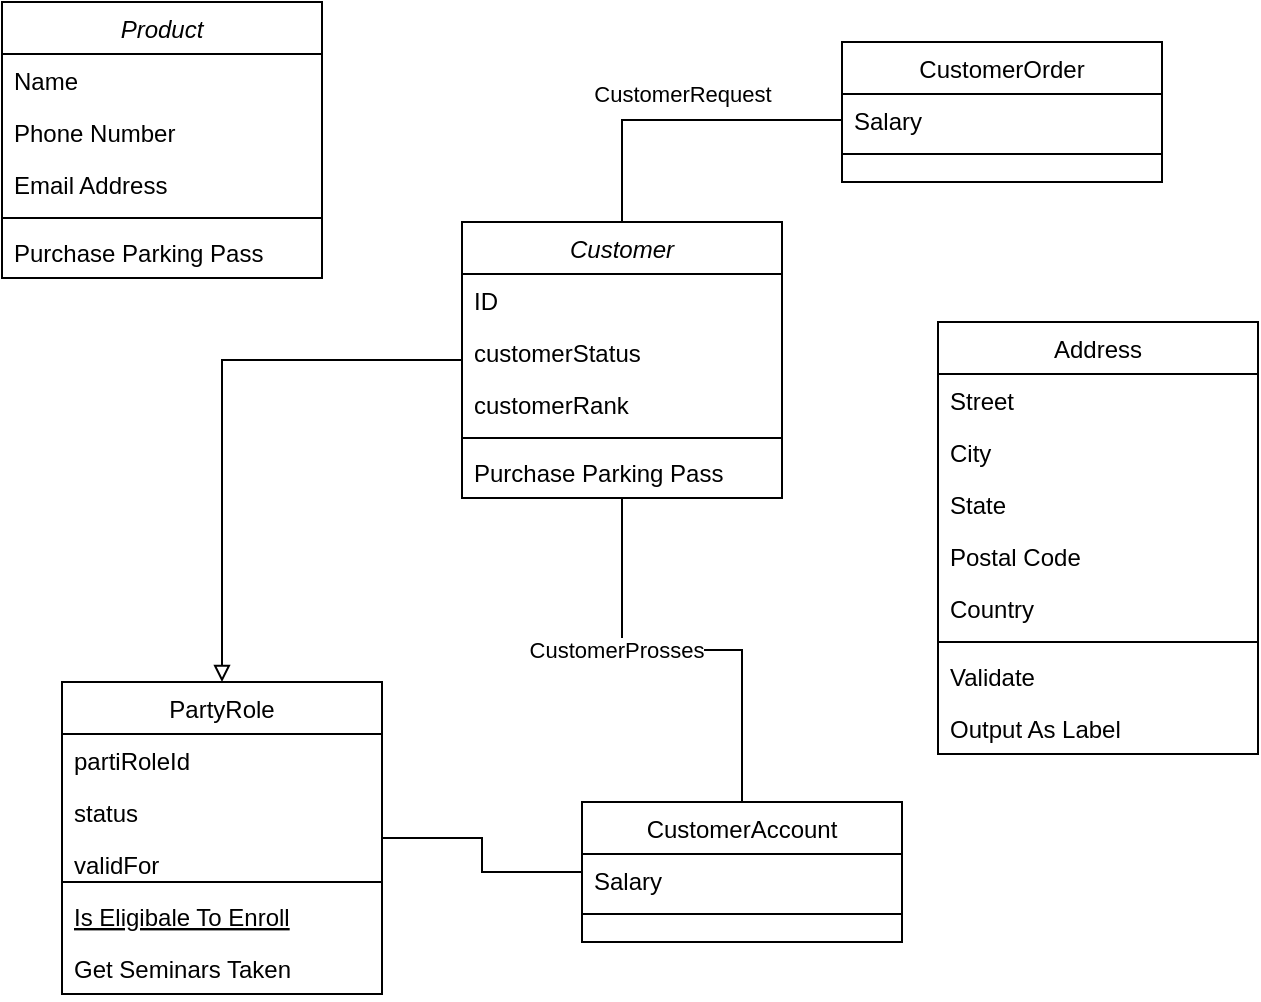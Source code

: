 <mxfile version="13.9.9" type="github" pages="3">
  <diagram id="C5RBs43oDa-KdzZeNtuy" name="Page-1">
    <mxGraphModel dx="796" dy="1661" grid="1" gridSize="10" guides="1" tooltips="1" connect="1" arrows="1" fold="1" page="1" pageScale="1" pageWidth="827" pageHeight="1169" math="0" shadow="0">
      <root>
        <mxCell id="WIyWlLk6GJQsqaUBKTNV-0" />
        <mxCell id="WIyWlLk6GJQsqaUBKTNV-1" parent="WIyWlLk6GJQsqaUBKTNV-0" />
        <mxCell id="9yxWijLbXsthFvQ_K5_f-12" style="edgeStyle=orthogonalEdgeStyle;rounded=0;orthogonalLoop=1;jettySize=auto;html=1;endArrow=block;endFill=0;" edge="1" parent="WIyWlLk6GJQsqaUBKTNV-1" source="zkfFHV4jXpPFQw0GAbJ--0" target="zkfFHV4jXpPFQw0GAbJ--6">
          <mxGeometry relative="1" as="geometry" />
        </mxCell>
        <mxCell id="9yxWijLbXsthFvQ_K5_f-14" style="edgeStyle=orthogonalEdgeStyle;rounded=0;orthogonalLoop=1;jettySize=auto;html=1;endArrow=none;endFill=0;" edge="1" parent="WIyWlLk6GJQsqaUBKTNV-1" source="zkfFHV4jXpPFQw0GAbJ--0" target="zkfFHV4jXpPFQw0GAbJ--13">
          <mxGeometry relative="1" as="geometry" />
        </mxCell>
        <mxCell id="9yxWijLbXsthFvQ_K5_f-16" value="CustomerProsses" style="edgeLabel;html=1;align=center;verticalAlign=middle;resizable=0;points=[];" vertex="1" connectable="0" parent="9yxWijLbXsthFvQ_K5_f-14">
          <mxGeometry x="-0.283" y="-3" relative="1" as="geometry">
            <mxPoint x="-3" y="-3" as="offset" />
          </mxGeometry>
        </mxCell>
        <mxCell id="zkfFHV4jXpPFQw0GAbJ--0" value="Customer" style="swimlane;fontStyle=2;align=center;verticalAlign=top;childLayout=stackLayout;horizontal=1;startSize=26;horizontalStack=0;resizeParent=1;resizeLast=0;collapsible=1;marginBottom=0;rounded=0;shadow=0;strokeWidth=1;" parent="WIyWlLk6GJQsqaUBKTNV-1" vertex="1">
          <mxGeometry x="270" y="70" width="160" height="138" as="geometry">
            <mxRectangle x="230" y="140" width="160" height="26" as="alternateBounds" />
          </mxGeometry>
        </mxCell>
        <mxCell id="zkfFHV4jXpPFQw0GAbJ--1" value="ID" style="text;align=left;verticalAlign=top;spacingLeft=4;spacingRight=4;overflow=hidden;rotatable=0;points=[[0,0.5],[1,0.5]];portConstraint=eastwest;" parent="zkfFHV4jXpPFQw0GAbJ--0" vertex="1">
          <mxGeometry y="26" width="160" height="26" as="geometry" />
        </mxCell>
        <mxCell id="zkfFHV4jXpPFQw0GAbJ--2" value="customerStatus" style="text;align=left;verticalAlign=top;spacingLeft=4;spacingRight=4;overflow=hidden;rotatable=0;points=[[0,0.5],[1,0.5]];portConstraint=eastwest;rounded=0;shadow=0;html=0;" parent="zkfFHV4jXpPFQw0GAbJ--0" vertex="1">
          <mxGeometry y="52" width="160" height="26" as="geometry" />
        </mxCell>
        <mxCell id="zkfFHV4jXpPFQw0GAbJ--3" value="customerRank" style="text;align=left;verticalAlign=top;spacingLeft=4;spacingRight=4;overflow=hidden;rotatable=0;points=[[0,0.5],[1,0.5]];portConstraint=eastwest;rounded=0;shadow=0;html=0;" parent="zkfFHV4jXpPFQw0GAbJ--0" vertex="1">
          <mxGeometry y="78" width="160" height="26" as="geometry" />
        </mxCell>
        <mxCell id="zkfFHV4jXpPFQw0GAbJ--4" value="" style="line;html=1;strokeWidth=1;align=left;verticalAlign=middle;spacingTop=-1;spacingLeft=3;spacingRight=3;rotatable=0;labelPosition=right;points=[];portConstraint=eastwest;" parent="zkfFHV4jXpPFQw0GAbJ--0" vertex="1">
          <mxGeometry y="104" width="160" height="8" as="geometry" />
        </mxCell>
        <mxCell id="zkfFHV4jXpPFQw0GAbJ--5" value="Purchase Parking Pass" style="text;align=left;verticalAlign=top;spacingLeft=4;spacingRight=4;overflow=hidden;rotatable=0;points=[[0,0.5],[1,0.5]];portConstraint=eastwest;" parent="zkfFHV4jXpPFQw0GAbJ--0" vertex="1">
          <mxGeometry y="112" width="160" height="26" as="geometry" />
        </mxCell>
        <mxCell id="zkfFHV4jXpPFQw0GAbJ--6" value="PartyRole" style="swimlane;fontStyle=0;align=center;verticalAlign=top;childLayout=stackLayout;horizontal=1;startSize=26;horizontalStack=0;resizeParent=1;resizeLast=0;collapsible=1;marginBottom=0;rounded=0;shadow=0;strokeWidth=1;" parent="WIyWlLk6GJQsqaUBKTNV-1" vertex="1">
          <mxGeometry x="70" y="300" width="160" height="156" as="geometry">
            <mxRectangle x="130" y="380" width="160" height="26" as="alternateBounds" />
          </mxGeometry>
        </mxCell>
        <mxCell id="zkfFHV4jXpPFQw0GAbJ--7" value="partiRoleId" style="text;align=left;verticalAlign=top;spacingLeft=4;spacingRight=4;overflow=hidden;rotatable=0;points=[[0,0.5],[1,0.5]];portConstraint=eastwest;" parent="zkfFHV4jXpPFQw0GAbJ--6" vertex="1">
          <mxGeometry y="26" width="160" height="26" as="geometry" />
        </mxCell>
        <mxCell id="zkfFHV4jXpPFQw0GAbJ--8" value="status" style="text;align=left;verticalAlign=top;spacingLeft=4;spacingRight=4;overflow=hidden;rotatable=0;points=[[0,0.5],[1,0.5]];portConstraint=eastwest;rounded=0;shadow=0;html=0;" parent="zkfFHV4jXpPFQw0GAbJ--6" vertex="1">
          <mxGeometry y="52" width="160" height="26" as="geometry" />
        </mxCell>
        <mxCell id="9yxWijLbXsthFvQ_K5_f-17" value="validFor" style="text;align=left;verticalAlign=top;spacingLeft=4;spacingRight=4;overflow=hidden;rotatable=0;points=[[0,0.5],[1,0.5]];portConstraint=eastwest;rounded=0;shadow=0;html=0;" vertex="1" parent="zkfFHV4jXpPFQw0GAbJ--6">
          <mxGeometry y="78" width="160" height="18" as="geometry" />
        </mxCell>
        <mxCell id="zkfFHV4jXpPFQw0GAbJ--9" value="" style="line;html=1;strokeWidth=1;align=left;verticalAlign=middle;spacingTop=-1;spacingLeft=3;spacingRight=3;rotatable=0;labelPosition=right;points=[];portConstraint=eastwest;" parent="zkfFHV4jXpPFQw0GAbJ--6" vertex="1">
          <mxGeometry y="96" width="160" height="8" as="geometry" />
        </mxCell>
        <mxCell id="zkfFHV4jXpPFQw0GAbJ--10" value="Is Eligibale To Enroll" style="text;align=left;verticalAlign=top;spacingLeft=4;spacingRight=4;overflow=hidden;rotatable=0;points=[[0,0.5],[1,0.5]];portConstraint=eastwest;fontStyle=4" parent="zkfFHV4jXpPFQw0GAbJ--6" vertex="1">
          <mxGeometry y="104" width="160" height="26" as="geometry" />
        </mxCell>
        <mxCell id="zkfFHV4jXpPFQw0GAbJ--11" value="Get Seminars Taken" style="text;align=left;verticalAlign=top;spacingLeft=4;spacingRight=4;overflow=hidden;rotatable=0;points=[[0,0.5],[1,0.5]];portConstraint=eastwest;" parent="zkfFHV4jXpPFQw0GAbJ--6" vertex="1">
          <mxGeometry y="130" width="160" height="26" as="geometry" />
        </mxCell>
        <mxCell id="9yxWijLbXsthFvQ_K5_f-15" style="edgeStyle=orthogonalEdgeStyle;rounded=0;orthogonalLoop=1;jettySize=auto;html=1;endArrow=none;endFill=0;" edge="1" parent="WIyWlLk6GJQsqaUBKTNV-1" source="zkfFHV4jXpPFQw0GAbJ--13" target="zkfFHV4jXpPFQw0GAbJ--6">
          <mxGeometry relative="1" as="geometry" />
        </mxCell>
        <mxCell id="zkfFHV4jXpPFQw0GAbJ--13" value="CustomerAccount" style="swimlane;fontStyle=0;align=center;verticalAlign=top;childLayout=stackLayout;horizontal=1;startSize=26;horizontalStack=0;resizeParent=1;resizeLast=0;collapsible=1;marginBottom=0;rounded=0;shadow=0;strokeWidth=1;" parent="WIyWlLk6GJQsqaUBKTNV-1" vertex="1">
          <mxGeometry x="330" y="360" width="160" height="70" as="geometry">
            <mxRectangle x="340" y="380" width="170" height="26" as="alternateBounds" />
          </mxGeometry>
        </mxCell>
        <mxCell id="zkfFHV4jXpPFQw0GAbJ--14" value="Salary" style="text;align=left;verticalAlign=top;spacingLeft=4;spacingRight=4;overflow=hidden;rotatable=0;points=[[0,0.5],[1,0.5]];portConstraint=eastwest;" parent="zkfFHV4jXpPFQw0GAbJ--13" vertex="1">
          <mxGeometry y="26" width="160" height="26" as="geometry" />
        </mxCell>
        <mxCell id="zkfFHV4jXpPFQw0GAbJ--15" value="" style="line;html=1;strokeWidth=1;align=left;verticalAlign=middle;spacingTop=-1;spacingLeft=3;spacingRight=3;rotatable=0;labelPosition=right;points=[];portConstraint=eastwest;" parent="zkfFHV4jXpPFQw0GAbJ--13" vertex="1">
          <mxGeometry y="52" width="160" height="8" as="geometry" />
        </mxCell>
        <mxCell id="zkfFHV4jXpPFQw0GAbJ--17" value="Address" style="swimlane;fontStyle=0;align=center;verticalAlign=top;childLayout=stackLayout;horizontal=1;startSize=26;horizontalStack=0;resizeParent=1;resizeLast=0;collapsible=1;marginBottom=0;rounded=0;shadow=0;strokeWidth=1;" parent="WIyWlLk6GJQsqaUBKTNV-1" vertex="1">
          <mxGeometry x="508" y="120" width="160" height="216" as="geometry">
            <mxRectangle x="550" y="140" width="160" height="26" as="alternateBounds" />
          </mxGeometry>
        </mxCell>
        <mxCell id="zkfFHV4jXpPFQw0GAbJ--18" value="Street" style="text;align=left;verticalAlign=top;spacingLeft=4;spacingRight=4;overflow=hidden;rotatable=0;points=[[0,0.5],[1,0.5]];portConstraint=eastwest;" parent="zkfFHV4jXpPFQw0GAbJ--17" vertex="1">
          <mxGeometry y="26" width="160" height="26" as="geometry" />
        </mxCell>
        <mxCell id="zkfFHV4jXpPFQw0GAbJ--19" value="City" style="text;align=left;verticalAlign=top;spacingLeft=4;spacingRight=4;overflow=hidden;rotatable=0;points=[[0,0.5],[1,0.5]];portConstraint=eastwest;rounded=0;shadow=0;html=0;" parent="zkfFHV4jXpPFQw0GAbJ--17" vertex="1">
          <mxGeometry y="52" width="160" height="26" as="geometry" />
        </mxCell>
        <mxCell id="zkfFHV4jXpPFQw0GAbJ--20" value="State" style="text;align=left;verticalAlign=top;spacingLeft=4;spacingRight=4;overflow=hidden;rotatable=0;points=[[0,0.5],[1,0.5]];portConstraint=eastwest;rounded=0;shadow=0;html=0;" parent="zkfFHV4jXpPFQw0GAbJ--17" vertex="1">
          <mxGeometry y="78" width="160" height="26" as="geometry" />
        </mxCell>
        <mxCell id="zkfFHV4jXpPFQw0GAbJ--21" value="Postal Code" style="text;align=left;verticalAlign=top;spacingLeft=4;spacingRight=4;overflow=hidden;rotatable=0;points=[[0,0.5],[1,0.5]];portConstraint=eastwest;rounded=0;shadow=0;html=0;" parent="zkfFHV4jXpPFQw0GAbJ--17" vertex="1">
          <mxGeometry y="104" width="160" height="26" as="geometry" />
        </mxCell>
        <mxCell id="zkfFHV4jXpPFQw0GAbJ--22" value="Country" style="text;align=left;verticalAlign=top;spacingLeft=4;spacingRight=4;overflow=hidden;rotatable=0;points=[[0,0.5],[1,0.5]];portConstraint=eastwest;rounded=0;shadow=0;html=0;" parent="zkfFHV4jXpPFQw0GAbJ--17" vertex="1">
          <mxGeometry y="130" width="160" height="26" as="geometry" />
        </mxCell>
        <mxCell id="zkfFHV4jXpPFQw0GAbJ--23" value="" style="line;html=1;strokeWidth=1;align=left;verticalAlign=middle;spacingTop=-1;spacingLeft=3;spacingRight=3;rotatable=0;labelPosition=right;points=[];portConstraint=eastwest;" parent="zkfFHV4jXpPFQw0GAbJ--17" vertex="1">
          <mxGeometry y="156" width="160" height="8" as="geometry" />
        </mxCell>
        <mxCell id="zkfFHV4jXpPFQw0GAbJ--24" value="Validate" style="text;align=left;verticalAlign=top;spacingLeft=4;spacingRight=4;overflow=hidden;rotatable=0;points=[[0,0.5],[1,0.5]];portConstraint=eastwest;" parent="zkfFHV4jXpPFQw0GAbJ--17" vertex="1">
          <mxGeometry y="164" width="160" height="26" as="geometry" />
        </mxCell>
        <mxCell id="zkfFHV4jXpPFQw0GAbJ--25" value="Output As Label" style="text;align=left;verticalAlign=top;spacingLeft=4;spacingRight=4;overflow=hidden;rotatable=0;points=[[0,0.5],[1,0.5]];portConstraint=eastwest;" parent="zkfFHV4jXpPFQw0GAbJ--17" vertex="1">
          <mxGeometry y="190" width="160" height="26" as="geometry" />
        </mxCell>
        <mxCell id="9yxWijLbXsthFvQ_K5_f-0" value="Product" style="swimlane;fontStyle=2;align=center;verticalAlign=top;childLayout=stackLayout;horizontal=1;startSize=26;horizontalStack=0;resizeParent=1;resizeLast=0;collapsible=1;marginBottom=0;rounded=0;shadow=0;strokeWidth=1;" vertex="1" parent="WIyWlLk6GJQsqaUBKTNV-1">
          <mxGeometry x="40" y="-40" width="160" height="138" as="geometry">
            <mxRectangle x="230" y="140" width="160" height="26" as="alternateBounds" />
          </mxGeometry>
        </mxCell>
        <mxCell id="9yxWijLbXsthFvQ_K5_f-1" value="Name" style="text;align=left;verticalAlign=top;spacingLeft=4;spacingRight=4;overflow=hidden;rotatable=0;points=[[0,0.5],[1,0.5]];portConstraint=eastwest;" vertex="1" parent="9yxWijLbXsthFvQ_K5_f-0">
          <mxGeometry y="26" width="160" height="26" as="geometry" />
        </mxCell>
        <mxCell id="9yxWijLbXsthFvQ_K5_f-2" value="Phone Number" style="text;align=left;verticalAlign=top;spacingLeft=4;spacingRight=4;overflow=hidden;rotatable=0;points=[[0,0.5],[1,0.5]];portConstraint=eastwest;rounded=0;shadow=0;html=0;" vertex="1" parent="9yxWijLbXsthFvQ_K5_f-0">
          <mxGeometry y="52" width="160" height="26" as="geometry" />
        </mxCell>
        <mxCell id="9yxWijLbXsthFvQ_K5_f-3" value="Email Address" style="text;align=left;verticalAlign=top;spacingLeft=4;spacingRight=4;overflow=hidden;rotatable=0;points=[[0,0.5],[1,0.5]];portConstraint=eastwest;rounded=0;shadow=0;html=0;" vertex="1" parent="9yxWijLbXsthFvQ_K5_f-0">
          <mxGeometry y="78" width="160" height="26" as="geometry" />
        </mxCell>
        <mxCell id="9yxWijLbXsthFvQ_K5_f-4" value="" style="line;html=1;strokeWidth=1;align=left;verticalAlign=middle;spacingTop=-1;spacingLeft=3;spacingRight=3;rotatable=0;labelPosition=right;points=[];portConstraint=eastwest;" vertex="1" parent="9yxWijLbXsthFvQ_K5_f-0">
          <mxGeometry y="104" width="160" height="8" as="geometry" />
        </mxCell>
        <mxCell id="9yxWijLbXsthFvQ_K5_f-5" value="Purchase Parking Pass" style="text;align=left;verticalAlign=top;spacingLeft=4;spacingRight=4;overflow=hidden;rotatable=0;points=[[0,0.5],[1,0.5]];portConstraint=eastwest;" vertex="1" parent="9yxWijLbXsthFvQ_K5_f-0">
          <mxGeometry y="112" width="160" height="26" as="geometry" />
        </mxCell>
        <mxCell id="9yxWijLbXsthFvQ_K5_f-6" value="CustomerOrder" style="swimlane;fontStyle=0;align=center;verticalAlign=top;childLayout=stackLayout;horizontal=1;startSize=26;horizontalStack=0;resizeParent=1;resizeLast=0;collapsible=1;marginBottom=0;rounded=0;shadow=0;strokeWidth=1;" vertex="1" parent="WIyWlLk6GJQsqaUBKTNV-1">
          <mxGeometry x="460" y="-20" width="160" height="70" as="geometry">
            <mxRectangle x="340" y="380" width="170" height="26" as="alternateBounds" />
          </mxGeometry>
        </mxCell>
        <mxCell id="9yxWijLbXsthFvQ_K5_f-7" value="Salary" style="text;align=left;verticalAlign=top;spacingLeft=4;spacingRight=4;overflow=hidden;rotatable=0;points=[[0,0.5],[1,0.5]];portConstraint=eastwest;" vertex="1" parent="9yxWijLbXsthFvQ_K5_f-6">
          <mxGeometry y="26" width="160" height="26" as="geometry" />
        </mxCell>
        <mxCell id="9yxWijLbXsthFvQ_K5_f-8" value="" style="line;html=1;strokeWidth=1;align=left;verticalAlign=middle;spacingTop=-1;spacingLeft=3;spacingRight=3;rotatable=0;labelPosition=right;points=[];portConstraint=eastwest;" vertex="1" parent="9yxWijLbXsthFvQ_K5_f-6">
          <mxGeometry y="52" width="160" height="8" as="geometry" />
        </mxCell>
        <mxCell id="9yxWijLbXsthFvQ_K5_f-9" style="edgeStyle=orthogonalEdgeStyle;rounded=0;orthogonalLoop=1;jettySize=auto;html=1;endArrow=none;endFill=0;" edge="1" parent="WIyWlLk6GJQsqaUBKTNV-1" source="9yxWijLbXsthFvQ_K5_f-7" target="zkfFHV4jXpPFQw0GAbJ--0">
          <mxGeometry relative="1" as="geometry" />
        </mxCell>
        <mxCell id="9yxWijLbXsthFvQ_K5_f-10" value="CustomerRequest" style="edgeLabel;html=1;align=center;verticalAlign=middle;resizable=0;points=[];" vertex="1" connectable="0" parent="9yxWijLbXsthFvQ_K5_f-9">
          <mxGeometry x="-0.056" y="-2" relative="1" as="geometry">
            <mxPoint x="-4" y="-11" as="offset" />
          </mxGeometry>
        </mxCell>
      </root>
    </mxGraphModel>
  </diagram>
  <diagram id="EAotn7swFyKLM3gDn6_N" name="Page-2">
    <mxGraphModel dx="796" dy="492" grid="1" gridSize="10" guides="1" tooltips="1" connect="1" arrows="1" fold="1" page="1" pageScale="1" pageWidth="827" pageHeight="1169" math="0" shadow="0">
      <root>
        <mxCell id="rqh3iwK9rgmH87cztv3N-0" />
        <mxCell id="rqh3iwK9rgmH87cztv3N-1" parent="rqh3iwK9rgmH87cztv3N-0" />
        <mxCell id="wMiCwNiJn3k2nxk1qTm8-21" style="edgeStyle=orthogonalEdgeStyle;rounded=0;orthogonalLoop=1;jettySize=auto;html=1;entryX=0.993;entryY=0.096;entryDx=0;entryDy=0;entryPerimeter=0;endArrow=none;endFill=0;" edge="1" parent="rqh3iwK9rgmH87cztv3N-1" source="wMiCwNiJn3k2nxk1qTm8-0" target="wMiCwNiJn3k2nxk1qTm8-16">
          <mxGeometry relative="1" as="geometry" />
        </mxCell>
        <mxCell id="wMiCwNiJn3k2nxk1qTm8-22" style="edgeStyle=orthogonalEdgeStyle;rounded=0;orthogonalLoop=1;jettySize=auto;html=1;endArrow=none;endFill=0;" edge="1" parent="rqh3iwK9rgmH87cztv3N-1" source="wMiCwNiJn3k2nxk1qTm8-0" target="wMiCwNiJn3k2nxk1qTm8-8">
          <mxGeometry relative="1" as="geometry">
            <Array as="points">
              <mxPoint x="410" y="322" />
            </Array>
          </mxGeometry>
        </mxCell>
        <mxCell id="wMiCwNiJn3k2nxk1qTm8-23" style="edgeStyle=orthogonalEdgeStyle;rounded=0;orthogonalLoop=1;jettySize=auto;html=1;endArrow=none;endFill=0;" edge="1" parent="rqh3iwK9rgmH87cztv3N-1" source="wMiCwNiJn3k2nxk1qTm8-0" target="wMiCwNiJn3k2nxk1qTm8-12">
          <mxGeometry relative="1" as="geometry" />
        </mxCell>
        <mxCell id="wMiCwNiJn3k2nxk1qTm8-0" value="CustomerOrder" style="swimlane;fontStyle=0;childLayout=stackLayout;horizontal=1;startSize=26;fillColor=none;horizontalStack=0;resizeParent=1;resizeParentMax=0;resizeLast=0;collapsible=1;marginBottom=0;" vertex="1" collapsed="1" parent="rqh3iwK9rgmH87cztv3N-1">
          <mxGeometry x="310" y="30" width="110" height="26" as="geometry">
            <mxRectangle x="310" y="30" width="140" height="104" as="alternateBounds" />
          </mxGeometry>
        </mxCell>
        <mxCell id="wMiCwNiJn3k2nxk1qTm8-1" value="+ field: type" style="text;strokeColor=none;fillColor=none;align=left;verticalAlign=top;spacingLeft=4;spacingRight=4;overflow=hidden;rotatable=0;points=[[0,0.5],[1,0.5]];portConstraint=eastwest;" vertex="1" parent="wMiCwNiJn3k2nxk1qTm8-0">
          <mxGeometry y="26" width="110" height="26" as="geometry" />
        </mxCell>
        <mxCell id="wMiCwNiJn3k2nxk1qTm8-2" value="+ field: type" style="text;strokeColor=none;fillColor=none;align=left;verticalAlign=top;spacingLeft=4;spacingRight=4;overflow=hidden;rotatable=0;points=[[0,0.5],[1,0.5]];portConstraint=eastwest;" vertex="1" parent="wMiCwNiJn3k2nxk1qTm8-0">
          <mxGeometry y="52" width="110" height="26" as="geometry" />
        </mxCell>
        <mxCell id="wMiCwNiJn3k2nxk1qTm8-3" value="+ field: type" style="text;strokeColor=none;fillColor=none;align=left;verticalAlign=top;spacingLeft=4;spacingRight=4;overflow=hidden;rotatable=0;points=[[0,0.5],[1,0.5]];portConstraint=eastwest;" vertex="1" parent="wMiCwNiJn3k2nxk1qTm8-0">
          <mxGeometry y="78" width="110" height="26" as="geometry" />
        </mxCell>
        <mxCell id="wMiCwNiJn3k2nxk1qTm8-4" value="Customer" style="swimlane;fontStyle=0;childLayout=stackLayout;horizontal=1;startSize=26;fillColor=none;horizontalStack=0;resizeParent=1;resizeParentMax=0;resizeLast=0;collapsible=1;marginBottom=0;" vertex="1" collapsed="1" parent="rqh3iwK9rgmH87cztv3N-1">
          <mxGeometry x="500" y="140" width="80" height="26" as="geometry">
            <mxRectangle x="540" y="70" width="140" height="104" as="alternateBounds" />
          </mxGeometry>
        </mxCell>
        <mxCell id="wMiCwNiJn3k2nxk1qTm8-5" value="+ field: type" style="text;strokeColor=none;fillColor=none;align=left;verticalAlign=top;spacingLeft=4;spacingRight=4;overflow=hidden;rotatable=0;points=[[0,0.5],[1,0.5]];portConstraint=eastwest;" vertex="1" parent="wMiCwNiJn3k2nxk1qTm8-4">
          <mxGeometry y="26" width="80" height="26" as="geometry" />
        </mxCell>
        <mxCell id="wMiCwNiJn3k2nxk1qTm8-6" value="+ field: type" style="text;strokeColor=none;fillColor=none;align=left;verticalAlign=top;spacingLeft=4;spacingRight=4;overflow=hidden;rotatable=0;points=[[0,0.5],[1,0.5]];portConstraint=eastwest;" vertex="1" parent="wMiCwNiJn3k2nxk1qTm8-4">
          <mxGeometry y="52" width="80" height="26" as="geometry" />
        </mxCell>
        <mxCell id="wMiCwNiJn3k2nxk1qTm8-7" value="+ field: type" style="text;strokeColor=none;fillColor=none;align=left;verticalAlign=top;spacingLeft=4;spacingRight=4;overflow=hidden;rotatable=0;points=[[0,0.5],[1,0.5]];portConstraint=eastwest;" vertex="1" parent="wMiCwNiJn3k2nxk1qTm8-4">
          <mxGeometry y="78" width="80" height="26" as="geometry" />
        </mxCell>
        <mxCell id="wMiCwNiJn3k2nxk1qTm8-8" value="CustomerInteraction" style="swimlane;fontStyle=0;childLayout=stackLayout;horizontal=1;startSize=26;fillColor=none;horizontalStack=0;resizeParent=1;resizeParentMax=0;resizeLast=0;collapsible=1;marginBottom=0;" vertex="1" collapsed="1" parent="rqh3iwK9rgmH87cztv3N-1">
          <mxGeometry x="460" y="270" width="140" height="26" as="geometry">
            <mxRectangle x="460" y="270" width="140" height="104" as="alternateBounds" />
          </mxGeometry>
        </mxCell>
        <mxCell id="wMiCwNiJn3k2nxk1qTm8-9" value="+ field: type" style="text;strokeColor=none;fillColor=none;align=left;verticalAlign=top;spacingLeft=4;spacingRight=4;overflow=hidden;rotatable=0;points=[[0,0.5],[1,0.5]];portConstraint=eastwest;" vertex="1" parent="wMiCwNiJn3k2nxk1qTm8-8">
          <mxGeometry y="26" width="140" height="26" as="geometry" />
        </mxCell>
        <mxCell id="wMiCwNiJn3k2nxk1qTm8-10" value="+ field: type" style="text;strokeColor=none;fillColor=none;align=left;verticalAlign=top;spacingLeft=4;spacingRight=4;overflow=hidden;rotatable=0;points=[[0,0.5],[1,0.5]];portConstraint=eastwest;" vertex="1" parent="wMiCwNiJn3k2nxk1qTm8-8">
          <mxGeometry y="52" width="140" height="26" as="geometry" />
        </mxCell>
        <mxCell id="wMiCwNiJn3k2nxk1qTm8-11" value="+ field: type" style="text;strokeColor=none;fillColor=none;align=left;verticalAlign=top;spacingLeft=4;spacingRight=4;overflow=hidden;rotatable=0;points=[[0,0.5],[1,0.5]];portConstraint=eastwest;" vertex="1" parent="wMiCwNiJn3k2nxk1qTm8-8">
          <mxGeometry y="78" width="140" height="26" as="geometry" />
        </mxCell>
        <mxCell id="wMiCwNiJn3k2nxk1qTm8-12" value="CustomerSLA" style="swimlane;fontStyle=0;childLayout=stackLayout;horizontal=1;startSize=26;fillColor=none;horizontalStack=0;resizeParent=1;resizeParentMax=0;resizeLast=0;collapsible=1;marginBottom=0;" vertex="1" collapsed="1" parent="rqh3iwK9rgmH87cztv3N-1">
          <mxGeometry x="230" y="270" width="110" height="26" as="geometry">
            <mxRectangle x="230" y="270" width="140" height="104" as="alternateBounds" />
          </mxGeometry>
        </mxCell>
        <mxCell id="wMiCwNiJn3k2nxk1qTm8-13" value="+ field: type" style="text;strokeColor=none;fillColor=none;align=left;verticalAlign=top;spacingLeft=4;spacingRight=4;overflow=hidden;rotatable=0;points=[[0,0.5],[1,0.5]];portConstraint=eastwest;" vertex="1" parent="wMiCwNiJn3k2nxk1qTm8-12">
          <mxGeometry y="26" width="110" height="26" as="geometry" />
        </mxCell>
        <mxCell id="wMiCwNiJn3k2nxk1qTm8-14" value="+ field: type" style="text;strokeColor=none;fillColor=none;align=left;verticalAlign=top;spacingLeft=4;spacingRight=4;overflow=hidden;rotatable=0;points=[[0,0.5],[1,0.5]];portConstraint=eastwest;" vertex="1" parent="wMiCwNiJn3k2nxk1qTm8-12">
          <mxGeometry y="52" width="110" height="26" as="geometry" />
        </mxCell>
        <mxCell id="wMiCwNiJn3k2nxk1qTm8-15" value="+ field: type" style="text;strokeColor=none;fillColor=none;align=left;verticalAlign=top;spacingLeft=4;spacingRight=4;overflow=hidden;rotatable=0;points=[[0,0.5],[1,0.5]];portConstraint=eastwest;" vertex="1" parent="wMiCwNiJn3k2nxk1qTm8-12">
          <mxGeometry y="78" width="110" height="26" as="geometry" />
        </mxCell>
        <mxCell id="wMiCwNiJn3k2nxk1qTm8-16" value="CustomerProblem" style="swimlane;fontStyle=0;childLayout=stackLayout;horizontal=1;startSize=26;fillColor=none;horizontalStack=0;resizeParent=1;resizeParentMax=0;resizeLast=0;collapsible=1;marginBottom=0;" vertex="1" collapsed="1" parent="rqh3iwK9rgmH87cztv3N-1">
          <mxGeometry x="100" y="80" width="130" height="26" as="geometry">
            <mxRectangle x="100" y="80" width="140" height="104" as="alternateBounds" />
          </mxGeometry>
        </mxCell>
        <mxCell id="wMiCwNiJn3k2nxk1qTm8-17" value="+ field: type" style="text;strokeColor=none;fillColor=none;align=left;verticalAlign=top;spacingLeft=4;spacingRight=4;overflow=hidden;rotatable=0;points=[[0,0.5],[1,0.5]];portConstraint=eastwest;" vertex="1" parent="wMiCwNiJn3k2nxk1qTm8-16">
          <mxGeometry y="26" width="130" height="26" as="geometry" />
        </mxCell>
        <mxCell id="wMiCwNiJn3k2nxk1qTm8-18" value="+ field: type" style="text;strokeColor=none;fillColor=none;align=left;verticalAlign=top;spacingLeft=4;spacingRight=4;overflow=hidden;rotatable=0;points=[[0,0.5],[1,0.5]];portConstraint=eastwest;" vertex="1" parent="wMiCwNiJn3k2nxk1qTm8-16">
          <mxGeometry y="52" width="130" height="26" as="geometry" />
        </mxCell>
        <mxCell id="wMiCwNiJn3k2nxk1qTm8-19" value="+ field: type" style="text;strokeColor=none;fillColor=none;align=left;verticalAlign=top;spacingLeft=4;spacingRight=4;overflow=hidden;rotatable=0;points=[[0,0.5],[1,0.5]];portConstraint=eastwest;" vertex="1" parent="wMiCwNiJn3k2nxk1qTm8-16">
          <mxGeometry y="78" width="130" height="26" as="geometry" />
        </mxCell>
        <mxCell id="wMiCwNiJn3k2nxk1qTm8-20" style="edgeStyle=orthogonalEdgeStyle;rounded=0;orthogonalLoop=1;jettySize=auto;html=1;entryX=-0.021;entryY=0.163;entryDx=0;entryDy=0;entryPerimeter=0;endArrow=none;endFill=0;" edge="1" parent="rqh3iwK9rgmH87cztv3N-1" source="wMiCwNiJn3k2nxk1qTm8-0" target="wMiCwNiJn3k2nxk1qTm8-4">
          <mxGeometry relative="1" as="geometry" />
        </mxCell>
      </root>
    </mxGraphModel>
  </diagram>
  <diagram id="GDe5RriY66Qcsqipoht2" name="Page-3">
    <mxGraphModel dx="796" dy="492" grid="1" gridSize="10" guides="1" tooltips="1" connect="1" arrows="1" fold="1" page="1" pageScale="1" pageWidth="827" pageHeight="1169" math="0" shadow="0">
      <root>
        <mxCell id="j1cj-HNa35yL9Ck_1K04-0" />
        <mxCell id="j1cj-HNa35yL9Ck_1K04-1" parent="j1cj-HNa35yL9Ck_1K04-0" />
        <mxCell id="fC-9X3SjvDQqMRTywoLY-0" style="edgeStyle=orthogonalEdgeStyle;rounded=0;orthogonalLoop=1;jettySize=auto;html=1;entryX=0.993;entryY=0.096;entryDx=0;entryDy=0;entryPerimeter=0;endArrow=none;endFill=0;" edge="1" parent="j1cj-HNa35yL9Ck_1K04-1" source="fC-9X3SjvDQqMRTywoLY-3" target="fC-9X3SjvDQqMRTywoLY-19">
          <mxGeometry relative="1" as="geometry" />
        </mxCell>
        <mxCell id="fC-9X3SjvDQqMRTywoLY-1" style="edgeStyle=orthogonalEdgeStyle;rounded=0;orthogonalLoop=1;jettySize=auto;html=1;endArrow=none;endFill=0;" edge="1" parent="j1cj-HNa35yL9Ck_1K04-1" source="fC-9X3SjvDQqMRTywoLY-3" target="fC-9X3SjvDQqMRTywoLY-11">
          <mxGeometry relative="1" as="geometry">
            <Array as="points">
              <mxPoint x="395" y="230" />
              <mxPoint x="400" y="230" />
            </Array>
          </mxGeometry>
        </mxCell>
        <mxCell id="fC-9X3SjvDQqMRTywoLY-2" style="edgeStyle=orthogonalEdgeStyle;rounded=0;orthogonalLoop=1;jettySize=auto;html=1;endArrow=none;endFill=0;" edge="1" parent="j1cj-HNa35yL9Ck_1K04-1" source="fC-9X3SjvDQqMRTywoLY-3" target="fC-9X3SjvDQqMRTywoLY-15">
          <mxGeometry relative="1" as="geometry" />
        </mxCell>
        <mxCell id="fC-9X3SjvDQqMRTywoLY-36" style="edgeStyle=orthogonalEdgeStyle;rounded=0;orthogonalLoop=1;jettySize=auto;html=1;endArrow=block;endFill=0;" edge="1" parent="j1cj-HNa35yL9Ck_1K04-1" source="fC-9X3SjvDQqMRTywoLY-3" target="fC-9X3SjvDQqMRTywoLY-24">
          <mxGeometry relative="1" as="geometry" />
        </mxCell>
        <mxCell id="fC-9X3SjvDQqMRTywoLY-3" value="Customer" style="swimlane;fontStyle=0;childLayout=stackLayout;horizontal=1;startSize=26;fillColor=none;horizontalStack=0;resizeParent=1;resizeParentMax=0;resizeLast=0;collapsible=1;marginBottom=0;" vertex="1" collapsed="1" parent="j1cj-HNa35yL9Ck_1K04-1">
          <mxGeometry x="340" y="150" width="110" height="26" as="geometry">
            <mxRectangle x="310" y="30" width="140" height="104" as="alternateBounds" />
          </mxGeometry>
        </mxCell>
        <mxCell id="fC-9X3SjvDQqMRTywoLY-4" value="+ field: type" style="text;strokeColor=none;fillColor=none;align=left;verticalAlign=top;spacingLeft=4;spacingRight=4;overflow=hidden;rotatable=0;points=[[0,0.5],[1,0.5]];portConstraint=eastwest;" vertex="1" parent="fC-9X3SjvDQqMRTywoLY-3">
          <mxGeometry y="26" width="110" height="26" as="geometry" />
        </mxCell>
        <mxCell id="fC-9X3SjvDQqMRTywoLY-5" value="+ field: type" style="text;strokeColor=none;fillColor=none;align=left;verticalAlign=top;spacingLeft=4;spacingRight=4;overflow=hidden;rotatable=0;points=[[0,0.5],[1,0.5]];portConstraint=eastwest;" vertex="1" parent="fC-9X3SjvDQqMRTywoLY-3">
          <mxGeometry y="52" width="110" height="26" as="geometry" />
        </mxCell>
        <mxCell id="fC-9X3SjvDQqMRTywoLY-6" value="+ field: type" style="text;strokeColor=none;fillColor=none;align=left;verticalAlign=top;spacingLeft=4;spacingRight=4;overflow=hidden;rotatable=0;points=[[0,0.5],[1,0.5]];portConstraint=eastwest;" vertex="1" parent="fC-9X3SjvDQqMRTywoLY-3">
          <mxGeometry y="78" width="110" height="26" as="geometry" />
        </mxCell>
        <mxCell id="fC-9X3SjvDQqMRTywoLY-7" value="CustomerAccountTaxExemtion" style="swimlane;fontStyle=0;childLayout=stackLayout;horizontal=1;startSize=26;fillColor=none;horizontalStack=0;resizeParent=1;resizeParentMax=0;resizeLast=0;collapsible=1;marginBottom=0;" vertex="1" collapsed="1" parent="j1cj-HNa35yL9Ck_1K04-1">
          <mxGeometry x="500" y="140" width="210" height="26" as="geometry">
            <mxRectangle x="540" y="70" width="140" height="104" as="alternateBounds" />
          </mxGeometry>
        </mxCell>
        <mxCell id="fC-9X3SjvDQqMRTywoLY-8" value="+ field: type" style="text;strokeColor=none;fillColor=none;align=left;verticalAlign=top;spacingLeft=4;spacingRight=4;overflow=hidden;rotatable=0;points=[[0,0.5],[1,0.5]];portConstraint=eastwest;" vertex="1" parent="fC-9X3SjvDQqMRTywoLY-7">
          <mxGeometry y="26" width="210" height="26" as="geometry" />
        </mxCell>
        <mxCell id="fC-9X3SjvDQqMRTywoLY-9" value="+ field: type" style="text;strokeColor=none;fillColor=none;align=left;verticalAlign=top;spacingLeft=4;spacingRight=4;overflow=hidden;rotatable=0;points=[[0,0.5],[1,0.5]];portConstraint=eastwest;" vertex="1" parent="fC-9X3SjvDQqMRTywoLY-7">
          <mxGeometry y="52" width="210" height="26" as="geometry" />
        </mxCell>
        <mxCell id="fC-9X3SjvDQqMRTywoLY-10" value="+ field: type" style="text;strokeColor=none;fillColor=none;align=left;verticalAlign=top;spacingLeft=4;spacingRight=4;overflow=hidden;rotatable=0;points=[[0,0.5],[1,0.5]];portConstraint=eastwest;" vertex="1" parent="fC-9X3SjvDQqMRTywoLY-7">
          <mxGeometry y="78" width="210" height="26" as="geometry" />
        </mxCell>
        <mxCell id="fC-9X3SjvDQqMRTywoLY-11" value="CustomerAccount" style="swimlane;fontStyle=0;childLayout=stackLayout;horizontal=1;startSize=26;fillColor=none;horizontalStack=0;resizeParent=1;resizeParentMax=0;resizeLast=0;collapsible=1;marginBottom=0;" vertex="1" collapsed="1" parent="j1cj-HNa35yL9Ck_1K04-1">
          <mxGeometry x="330" y="244" width="140" height="26" as="geometry">
            <mxRectangle x="460" y="270" width="140" height="104" as="alternateBounds" />
          </mxGeometry>
        </mxCell>
        <mxCell id="fC-9X3SjvDQqMRTywoLY-12" value="+ field: type" style="text;strokeColor=none;fillColor=none;align=left;verticalAlign=top;spacingLeft=4;spacingRight=4;overflow=hidden;rotatable=0;points=[[0,0.5],[1,0.5]];portConstraint=eastwest;" vertex="1" parent="fC-9X3SjvDQqMRTywoLY-11">
          <mxGeometry y="26" width="140" height="26" as="geometry" />
        </mxCell>
        <mxCell id="fC-9X3SjvDQqMRTywoLY-13" value="+ field: type" style="text;strokeColor=none;fillColor=none;align=left;verticalAlign=top;spacingLeft=4;spacingRight=4;overflow=hidden;rotatable=0;points=[[0,0.5],[1,0.5]];portConstraint=eastwest;" vertex="1" parent="fC-9X3SjvDQqMRTywoLY-11">
          <mxGeometry y="52" width="140" height="26" as="geometry" />
        </mxCell>
        <mxCell id="fC-9X3SjvDQqMRTywoLY-14" value="+ field: type" style="text;strokeColor=none;fillColor=none;align=left;verticalAlign=top;spacingLeft=4;spacingRight=4;overflow=hidden;rotatable=0;points=[[0,0.5],[1,0.5]];portConstraint=eastwest;" vertex="1" parent="fC-9X3SjvDQqMRTywoLY-11">
          <mxGeometry y="78" width="140" height="26" as="geometry" />
        </mxCell>
        <mxCell id="fC-9X3SjvDQqMRTywoLY-15" value="CustomerAccountRelationship" style="swimlane;fontStyle=0;childLayout=stackLayout;horizontal=1;startSize=26;fillColor=none;horizontalStack=0;resizeParent=1;resizeParentMax=0;resizeLast=0;collapsible=1;marginBottom=0;" vertex="1" collapsed="1" parent="j1cj-HNa35yL9Ck_1K04-1">
          <mxGeometry x="120" y="270" width="180" height="26" as="geometry">
            <mxRectangle x="230" y="270" width="140" height="104" as="alternateBounds" />
          </mxGeometry>
        </mxCell>
        <mxCell id="fC-9X3SjvDQqMRTywoLY-16" value="+ field: type" style="text;strokeColor=none;fillColor=none;align=left;verticalAlign=top;spacingLeft=4;spacingRight=4;overflow=hidden;rotatable=0;points=[[0,0.5],[1,0.5]];portConstraint=eastwest;" vertex="1" parent="fC-9X3SjvDQqMRTywoLY-15">
          <mxGeometry y="26" width="180" height="26" as="geometry" />
        </mxCell>
        <mxCell id="fC-9X3SjvDQqMRTywoLY-17" value="+ field: type" style="text;strokeColor=none;fillColor=none;align=left;verticalAlign=top;spacingLeft=4;spacingRight=4;overflow=hidden;rotatable=0;points=[[0,0.5],[1,0.5]];portConstraint=eastwest;" vertex="1" parent="fC-9X3SjvDQqMRTywoLY-15">
          <mxGeometry y="52" width="180" height="26" as="geometry" />
        </mxCell>
        <mxCell id="fC-9X3SjvDQqMRTywoLY-18" value="+ field: type" style="text;strokeColor=none;fillColor=none;align=left;verticalAlign=top;spacingLeft=4;spacingRight=4;overflow=hidden;rotatable=0;points=[[0,0.5],[1,0.5]];portConstraint=eastwest;" vertex="1" parent="fC-9X3SjvDQqMRTywoLY-15">
          <mxGeometry y="78" width="180" height="26" as="geometry" />
        </mxCell>
        <mxCell id="fC-9X3SjvDQqMRTywoLY-19" value="CustomerAccountContact" style="swimlane;fontStyle=0;childLayout=stackLayout;horizontal=1;startSize=26;fillColor=none;horizontalStack=0;resizeParent=1;resizeParentMax=0;resizeLast=0;collapsible=1;marginBottom=0;" vertex="1" collapsed="1" parent="j1cj-HNa35yL9Ck_1K04-1">
          <mxGeometry y="90" width="150" height="26" as="geometry">
            <mxRectangle x="100" y="80" width="140" height="104" as="alternateBounds" />
          </mxGeometry>
        </mxCell>
        <mxCell id="fC-9X3SjvDQqMRTywoLY-20" value="+ field: type" style="text;strokeColor=none;fillColor=none;align=left;verticalAlign=top;spacingLeft=4;spacingRight=4;overflow=hidden;rotatable=0;points=[[0,0.5],[1,0.5]];portConstraint=eastwest;" vertex="1" parent="fC-9X3SjvDQqMRTywoLY-19">
          <mxGeometry y="26" width="150" height="26" as="geometry" />
        </mxCell>
        <mxCell id="fC-9X3SjvDQqMRTywoLY-21" value="+ field: type" style="text;strokeColor=none;fillColor=none;align=left;verticalAlign=top;spacingLeft=4;spacingRight=4;overflow=hidden;rotatable=0;points=[[0,0.5],[1,0.5]];portConstraint=eastwest;" vertex="1" parent="fC-9X3SjvDQqMRTywoLY-19">
          <mxGeometry y="52" width="150" height="26" as="geometry" />
        </mxCell>
        <mxCell id="fC-9X3SjvDQqMRTywoLY-22" value="+ field: type" style="text;strokeColor=none;fillColor=none;align=left;verticalAlign=top;spacingLeft=4;spacingRight=4;overflow=hidden;rotatable=0;points=[[0,0.5],[1,0.5]];portConstraint=eastwest;" vertex="1" parent="fC-9X3SjvDQqMRTywoLY-19">
          <mxGeometry y="78" width="150" height="26" as="geometry" />
        </mxCell>
        <mxCell id="fC-9X3SjvDQqMRTywoLY-23" style="edgeStyle=orthogonalEdgeStyle;rounded=0;orthogonalLoop=1;jettySize=auto;html=1;entryX=-0.021;entryY=0.163;entryDx=0;entryDy=0;entryPerimeter=0;endArrow=none;endFill=0;" edge="1" parent="j1cj-HNa35yL9Ck_1K04-1" source="fC-9X3SjvDQqMRTywoLY-3" target="fC-9X3SjvDQqMRTywoLY-7">
          <mxGeometry relative="1" as="geometry" />
        </mxCell>
        <mxCell id="fC-9X3SjvDQqMRTywoLY-37" style="edgeStyle=orthogonalEdgeStyle;rounded=0;orthogonalLoop=1;jettySize=auto;html=1;entryX=1;entryY=0.5;entryDx=0;entryDy=0;endArrow=cross;endFill=0;startArrow=cross;startFill=0;" edge="1" parent="j1cj-HNa35yL9Ck_1K04-1" source="fC-9X3SjvDQqMRTywoLY-24" target="fC-9X3SjvDQqMRTywoLY-28">
          <mxGeometry relative="1" as="geometry" />
        </mxCell>
        <mxCell id="fC-9X3SjvDQqMRTywoLY-38" value="PartyRoleContatablevia" style="edgeLabel;html=1;align=center;verticalAlign=middle;resizable=0;points=[];" vertex="1" connectable="0" parent="fC-9X3SjvDQqMRTywoLY-37">
          <mxGeometry x="-0.365" y="-1" relative="1" as="geometry">
            <mxPoint x="-36" y="-12" as="offset" />
          </mxGeometry>
        </mxCell>
        <mxCell id="fC-9X3SjvDQqMRTywoLY-24" value="PartyRole" style="swimlane;fontStyle=0;childLayout=stackLayout;horizontal=1;startSize=26;fillColor=none;horizontalStack=0;resizeParent=1;resizeParentMax=0;resizeLast=0;collapsible=1;marginBottom=0;" vertex="1" collapsed="1" parent="j1cj-HNa35yL9Ck_1K04-1">
          <mxGeometry x="300" y="10" width="130" height="26" as="geometry">
            <mxRectangle x="100" y="80" width="140" height="104" as="alternateBounds" />
          </mxGeometry>
        </mxCell>
        <mxCell id="fC-9X3SjvDQqMRTywoLY-25" value="+ field: type" style="text;strokeColor=none;fillColor=none;align=left;verticalAlign=top;spacingLeft=4;spacingRight=4;overflow=hidden;rotatable=0;points=[[0,0.5],[1,0.5]];portConstraint=eastwest;" vertex="1" parent="fC-9X3SjvDQqMRTywoLY-24">
          <mxGeometry y="26" width="130" height="26" as="geometry" />
        </mxCell>
        <mxCell id="fC-9X3SjvDQqMRTywoLY-26" value="+ field: type" style="text;strokeColor=none;fillColor=none;align=left;verticalAlign=top;spacingLeft=4;spacingRight=4;overflow=hidden;rotatable=0;points=[[0,0.5],[1,0.5]];portConstraint=eastwest;" vertex="1" parent="fC-9X3SjvDQqMRTywoLY-24">
          <mxGeometry y="52" width="130" height="26" as="geometry" />
        </mxCell>
        <mxCell id="fC-9X3SjvDQqMRTywoLY-27" value="+ field: type" style="text;strokeColor=none;fillColor=none;align=left;verticalAlign=top;spacingLeft=4;spacingRight=4;overflow=hidden;rotatable=0;points=[[0,0.5],[1,0.5]];portConstraint=eastwest;" vertex="1" parent="fC-9X3SjvDQqMRTywoLY-24">
          <mxGeometry y="78" width="130" height="26" as="geometry" />
        </mxCell>
        <mxCell id="fC-9X3SjvDQqMRTywoLY-39" style="edgeStyle=orthogonalEdgeStyle;rounded=0;orthogonalLoop=1;jettySize=auto;html=1;startArrow=cross;startFill=0;endArrow=cross;endFill=0;" edge="1" parent="j1cj-HNa35yL9Ck_1K04-1" source="fC-9X3SjvDQqMRTywoLY-28" target="fC-9X3SjvDQqMRTywoLY-19">
          <mxGeometry relative="1" as="geometry" />
        </mxCell>
        <mxCell id="fC-9X3SjvDQqMRTywoLY-28" value="ContactMedium" style="swimlane;fontStyle=0;childLayout=stackLayout;horizontal=1;startSize=26;fillColor=none;horizontalStack=0;resizeParent=1;resizeParentMax=0;resizeLast=0;collapsible=1;marginBottom=0;" vertex="1" collapsed="1" parent="j1cj-HNa35yL9Ck_1K04-1">
          <mxGeometry y="10" width="130" height="26" as="geometry">
            <mxRectangle x="100" y="80" width="140" height="104" as="alternateBounds" />
          </mxGeometry>
        </mxCell>
        <mxCell id="fC-9X3SjvDQqMRTywoLY-29" value="+ field: type" style="text;strokeColor=none;fillColor=none;align=left;verticalAlign=top;spacingLeft=4;spacingRight=4;overflow=hidden;rotatable=0;points=[[0,0.5],[1,0.5]];portConstraint=eastwest;" vertex="1" parent="fC-9X3SjvDQqMRTywoLY-28">
          <mxGeometry y="26" width="130" height="26" as="geometry" />
        </mxCell>
        <mxCell id="fC-9X3SjvDQqMRTywoLY-30" value="+ field: type" style="text;strokeColor=none;fillColor=none;align=left;verticalAlign=top;spacingLeft=4;spacingRight=4;overflow=hidden;rotatable=0;points=[[0,0.5],[1,0.5]];portConstraint=eastwest;" vertex="1" parent="fC-9X3SjvDQqMRTywoLY-28">
          <mxGeometry y="52" width="130" height="26" as="geometry" />
        </mxCell>
        <mxCell id="fC-9X3SjvDQqMRTywoLY-31" value="+ field: type" style="text;strokeColor=none;fillColor=none;align=left;verticalAlign=top;spacingLeft=4;spacingRight=4;overflow=hidden;rotatable=0;points=[[0,0.5],[1,0.5]];portConstraint=eastwest;" vertex="1" parent="fC-9X3SjvDQqMRTywoLY-28">
          <mxGeometry y="78" width="130" height="26" as="geometry" />
        </mxCell>
      </root>
    </mxGraphModel>
  </diagram>
</mxfile>
